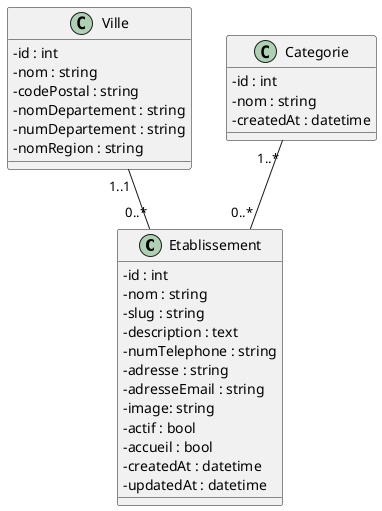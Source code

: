 @startuml
skinparam classAttributeIconSize 0

class Etablissement {
    - id : int
    - nom : string
    - slug : string
    - description : text
    - numTelephone : string
    - adresse : string
    - adresseEmail : string
    - image: string
    - actif : bool
    - accueil : bool
    - createdAt : datetime
    - updatedAt : datetime
}

class Ville {
    - id : int
    - nom : string
    - codePostal : string
    - nomDepartement : string
    - numDepartement : string
    - nomRegion : string
}

class Categorie {
    - id : int
    - nom : string
    - createdAt : datetime
}

Categorie"1..*"--"0..*"Etablissement
Ville"1..1"--"0..*"Etablissement
@enduml